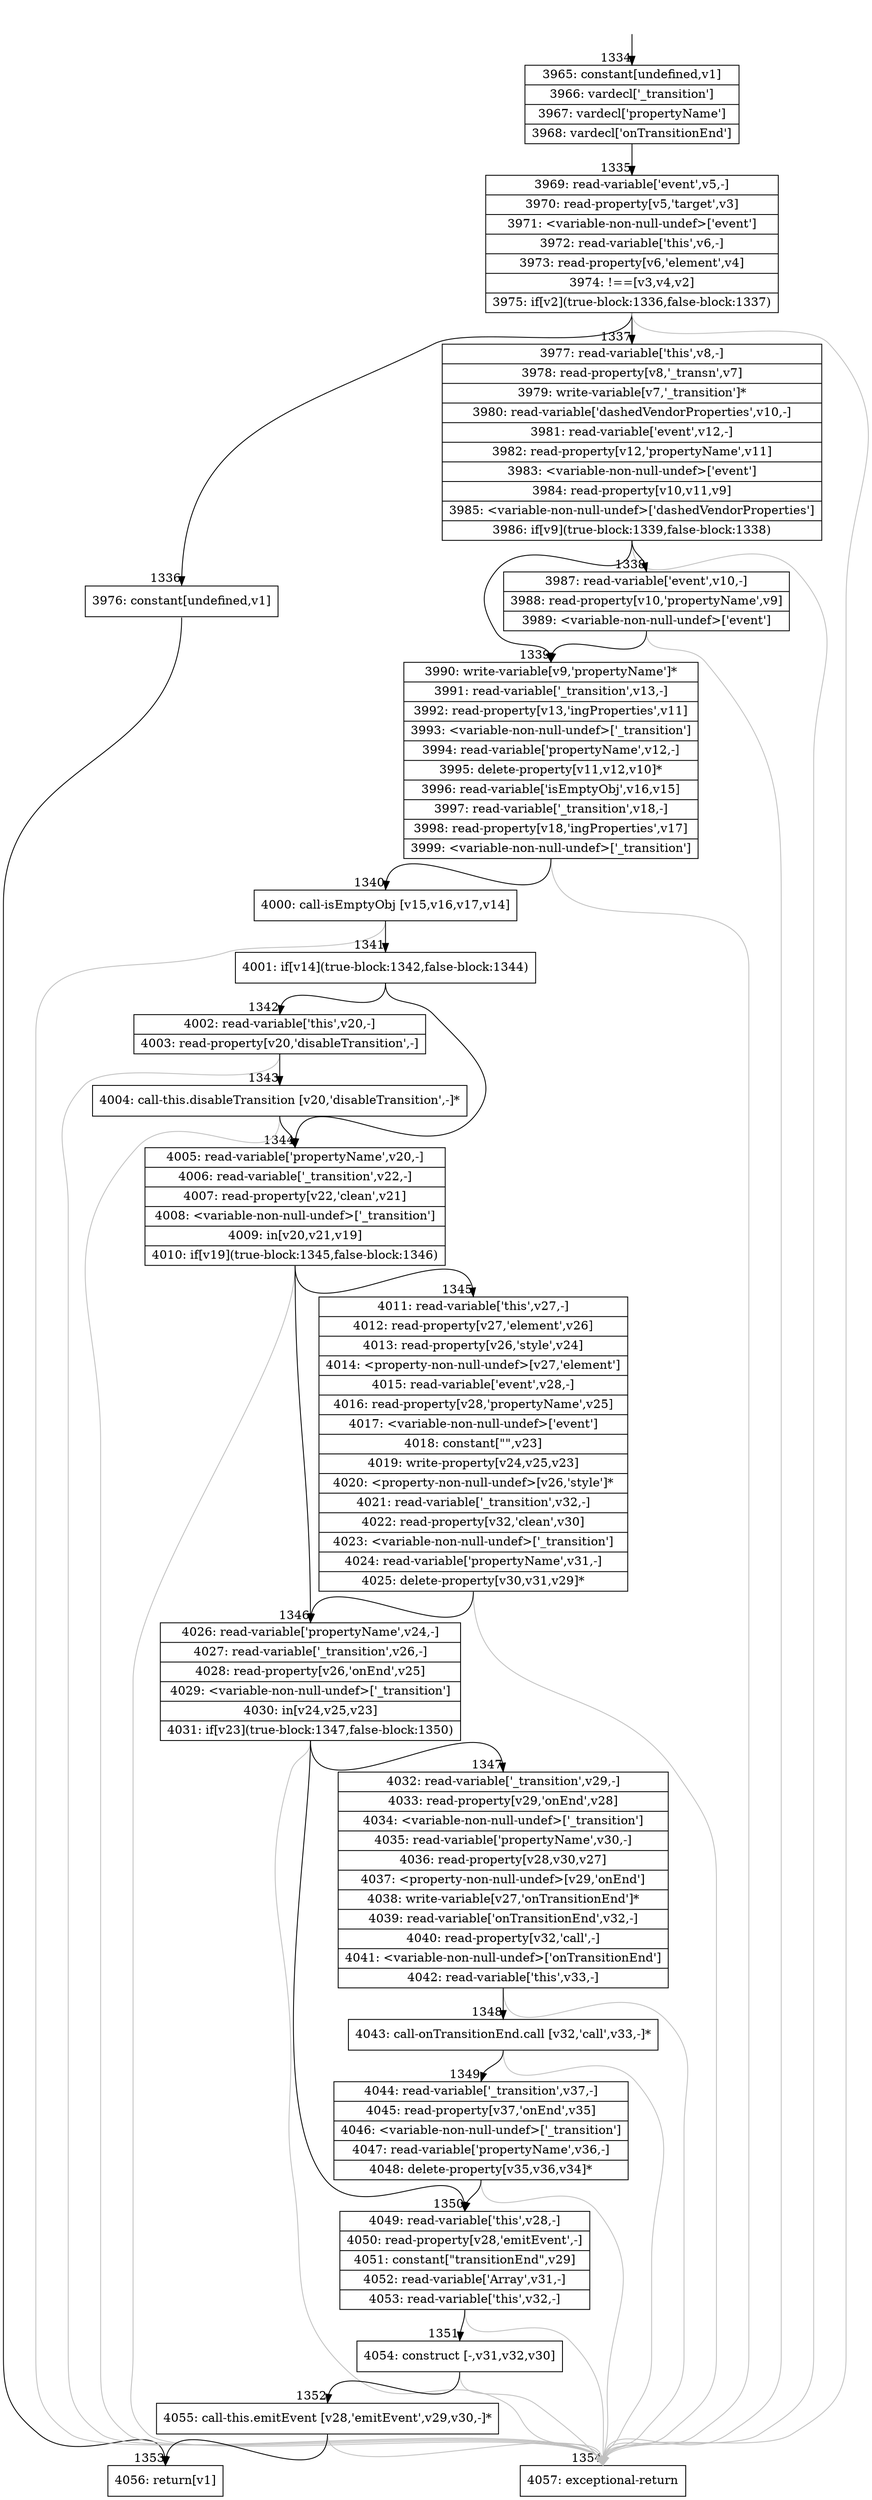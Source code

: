 digraph {
rankdir="TD"
BB_entry122[shape=none,label=""];
BB_entry122 -> BB1334 [tailport=s, headport=n, headlabel="    1334"]
BB1334 [shape=record label="{3965: constant[undefined,v1]|3966: vardecl['_transition']|3967: vardecl['propertyName']|3968: vardecl['onTransitionEnd']}" ] 
BB1334 -> BB1335 [tailport=s, headport=n, headlabel="      1335"]
BB1335 [shape=record label="{3969: read-variable['event',v5,-]|3970: read-property[v5,'target',v3]|3971: \<variable-non-null-undef\>['event']|3972: read-variable['this',v6,-]|3973: read-property[v6,'element',v4]|3974: !==[v3,v4,v2]|3975: if[v2](true-block:1336,false-block:1337)}" ] 
BB1335 -> BB1336 [tailport=s, headport=n, headlabel="      1336"]
BB1335 -> BB1337 [tailport=s, headport=n, headlabel="      1337"]
BB1335 -> BB1354 [tailport=s, headport=n, color=gray, headlabel="      1354"]
BB1336 [shape=record label="{3976: constant[undefined,v1]}" ] 
BB1336 -> BB1353 [tailport=s, headport=n, headlabel="      1353"]
BB1337 [shape=record label="{3977: read-variable['this',v8,-]|3978: read-property[v8,'_transn',v7]|3979: write-variable[v7,'_transition']*|3980: read-variable['dashedVendorProperties',v10,-]|3981: read-variable['event',v12,-]|3982: read-property[v12,'propertyName',v11]|3983: \<variable-non-null-undef\>['event']|3984: read-property[v10,v11,v9]|3985: \<variable-non-null-undef\>['dashedVendorProperties']|3986: if[v9](true-block:1339,false-block:1338)}" ] 
BB1337 -> BB1339 [tailport=s, headport=n, headlabel="      1339"]
BB1337 -> BB1338 [tailport=s, headport=n, headlabel="      1338"]
BB1337 -> BB1354 [tailport=s, headport=n, color=gray]
BB1338 [shape=record label="{3987: read-variable['event',v10,-]|3988: read-property[v10,'propertyName',v9]|3989: \<variable-non-null-undef\>['event']}" ] 
BB1338 -> BB1339 [tailport=s, headport=n]
BB1338 -> BB1354 [tailport=s, headport=n, color=gray]
BB1339 [shape=record label="{3990: write-variable[v9,'propertyName']*|3991: read-variable['_transition',v13,-]|3992: read-property[v13,'ingProperties',v11]|3993: \<variable-non-null-undef\>['_transition']|3994: read-variable['propertyName',v12,-]|3995: delete-property[v11,v12,v10]*|3996: read-variable['isEmptyObj',v16,v15]|3997: read-variable['_transition',v18,-]|3998: read-property[v18,'ingProperties',v17]|3999: \<variable-non-null-undef\>['_transition']}" ] 
BB1339 -> BB1340 [tailport=s, headport=n, headlabel="      1340"]
BB1339 -> BB1354 [tailport=s, headport=n, color=gray]
BB1340 [shape=record label="{4000: call-isEmptyObj [v15,v16,v17,v14]}" ] 
BB1340 -> BB1341 [tailport=s, headport=n, headlabel="      1341"]
BB1340 -> BB1354 [tailport=s, headport=n, color=gray]
BB1341 [shape=record label="{4001: if[v14](true-block:1342,false-block:1344)}" ] 
BB1341 -> BB1342 [tailport=s, headport=n, headlabel="      1342"]
BB1341 -> BB1344 [tailport=s, headport=n, headlabel="      1344"]
BB1342 [shape=record label="{4002: read-variable['this',v20,-]|4003: read-property[v20,'disableTransition',-]}" ] 
BB1342 -> BB1343 [tailport=s, headport=n, headlabel="      1343"]
BB1342 -> BB1354 [tailport=s, headport=n, color=gray]
BB1343 [shape=record label="{4004: call-this.disableTransition [v20,'disableTransition',-]*}" ] 
BB1343 -> BB1344 [tailport=s, headport=n]
BB1343 -> BB1354 [tailport=s, headport=n, color=gray]
BB1344 [shape=record label="{4005: read-variable['propertyName',v20,-]|4006: read-variable['_transition',v22,-]|4007: read-property[v22,'clean',v21]|4008: \<variable-non-null-undef\>['_transition']|4009: in[v20,v21,v19]|4010: if[v19](true-block:1345,false-block:1346)}" ] 
BB1344 -> BB1345 [tailport=s, headport=n, headlabel="      1345"]
BB1344 -> BB1346 [tailport=s, headport=n, headlabel="      1346"]
BB1344 -> BB1354 [tailport=s, headport=n, color=gray]
BB1345 [shape=record label="{4011: read-variable['this',v27,-]|4012: read-property[v27,'element',v26]|4013: read-property[v26,'style',v24]|4014: \<property-non-null-undef\>[v27,'element']|4015: read-variable['event',v28,-]|4016: read-property[v28,'propertyName',v25]|4017: \<variable-non-null-undef\>['event']|4018: constant[\"\",v23]|4019: write-property[v24,v25,v23]|4020: \<property-non-null-undef\>[v26,'style']*|4021: read-variable['_transition',v32,-]|4022: read-property[v32,'clean',v30]|4023: \<variable-non-null-undef\>['_transition']|4024: read-variable['propertyName',v31,-]|4025: delete-property[v30,v31,v29]*}" ] 
BB1345 -> BB1346 [tailport=s, headport=n]
BB1345 -> BB1354 [tailport=s, headport=n, color=gray]
BB1346 [shape=record label="{4026: read-variable['propertyName',v24,-]|4027: read-variable['_transition',v26,-]|4028: read-property[v26,'onEnd',v25]|4029: \<variable-non-null-undef\>['_transition']|4030: in[v24,v25,v23]|4031: if[v23](true-block:1347,false-block:1350)}" ] 
BB1346 -> BB1347 [tailport=s, headport=n, headlabel="      1347"]
BB1346 -> BB1350 [tailport=s, headport=n, headlabel="      1350"]
BB1346 -> BB1354 [tailport=s, headport=n, color=gray]
BB1347 [shape=record label="{4032: read-variable['_transition',v29,-]|4033: read-property[v29,'onEnd',v28]|4034: \<variable-non-null-undef\>['_transition']|4035: read-variable['propertyName',v30,-]|4036: read-property[v28,v30,v27]|4037: \<property-non-null-undef\>[v29,'onEnd']|4038: write-variable[v27,'onTransitionEnd']*|4039: read-variable['onTransitionEnd',v32,-]|4040: read-property[v32,'call',-]|4041: \<variable-non-null-undef\>['onTransitionEnd']|4042: read-variable['this',v33,-]}" ] 
BB1347 -> BB1348 [tailport=s, headport=n, headlabel="      1348"]
BB1347 -> BB1354 [tailport=s, headport=n, color=gray]
BB1348 [shape=record label="{4043: call-onTransitionEnd.call [v32,'call',v33,-]*}" ] 
BB1348 -> BB1349 [tailport=s, headport=n, headlabel="      1349"]
BB1348 -> BB1354 [tailport=s, headport=n, color=gray]
BB1349 [shape=record label="{4044: read-variable['_transition',v37,-]|4045: read-property[v37,'onEnd',v35]|4046: \<variable-non-null-undef\>['_transition']|4047: read-variable['propertyName',v36,-]|4048: delete-property[v35,v36,v34]*}" ] 
BB1349 -> BB1350 [tailport=s, headport=n]
BB1349 -> BB1354 [tailport=s, headport=n, color=gray]
BB1350 [shape=record label="{4049: read-variable['this',v28,-]|4050: read-property[v28,'emitEvent',-]|4051: constant[\"transitionEnd\",v29]|4052: read-variable['Array',v31,-]|4053: read-variable['this',v32,-]}" ] 
BB1350 -> BB1351 [tailport=s, headport=n, headlabel="      1351"]
BB1350 -> BB1354 [tailport=s, headport=n, color=gray]
BB1351 [shape=record label="{4054: construct [-,v31,v32,v30]}" ] 
BB1351 -> BB1352 [tailport=s, headport=n, headlabel="      1352"]
BB1351 -> BB1354 [tailport=s, headport=n, color=gray]
BB1352 [shape=record label="{4055: call-this.emitEvent [v28,'emitEvent',v29,v30,-]*}" ] 
BB1352 -> BB1353 [tailport=s, headport=n]
BB1352 -> BB1354 [tailport=s, headport=n, color=gray]
BB1353 [shape=record label="{4056: return[v1]}" ] 
BB1354 [shape=record label="{4057: exceptional-return}" ] 
//#$~ 1890
}
